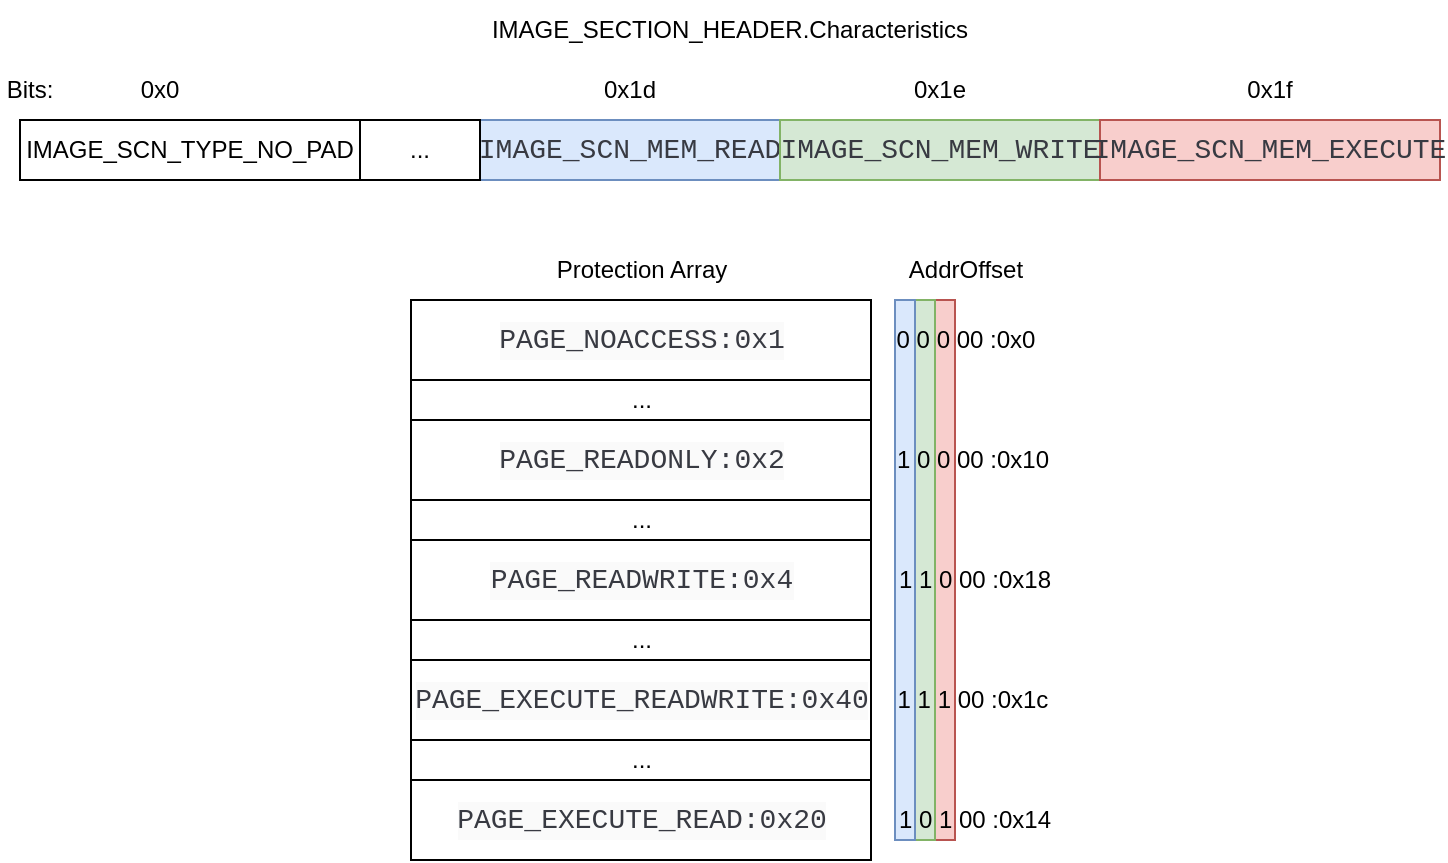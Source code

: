 <mxfile version="22.1.7" type="onedrive">
  <diagram name="Page-1" id="RVdfvZqQTUyCIhG_kKDa">
    <mxGraphModel grid="1" page="1" gridSize="10" guides="1" tooltips="1" connect="1" arrows="1" fold="1" pageScale="1" pageWidth="827" pageHeight="1169" math="0" shadow="0">
      <root>
        <mxCell id="0" />
        <mxCell id="1" parent="0" />
        <mxCell id="zs9eeuLA0aOkDHpI58jf-34" value="" style="rounded=0;whiteSpace=wrap;html=1;fillColor=#f8cecc;strokeColor=#b85450;" vertex="1" parent="1">
          <mxGeometry x="567.5" y="240" width="10" height="270" as="geometry" />
        </mxCell>
        <mxCell id="zs9eeuLA0aOkDHpI58jf-33" value="" style="rounded=0;whiteSpace=wrap;html=1;fillColor=#d5e8d4;strokeColor=#82b366;" vertex="1" parent="1">
          <mxGeometry x="557.5" y="240" width="10" height="270" as="geometry" />
        </mxCell>
        <mxCell id="zs9eeuLA0aOkDHpI58jf-32" value="" style="rounded=0;whiteSpace=wrap;html=1;fillColor=#dae8fc;strokeColor=#6c8ebf;" vertex="1" parent="1">
          <mxGeometry x="547.5" y="240" width="10" height="270" as="geometry" />
        </mxCell>
        <mxCell id="-8nP2gIb0oRymnTxciAP-14" value="IMAGE_SECTION_HEADER.Characteristics" style="text;html=1;strokeColor=none;fillColor=none;align=center;verticalAlign=middle;whiteSpace=wrap;rounded=0;" vertex="1" parent="1">
          <mxGeometry x="340" y="90" width="250" height="30" as="geometry" />
        </mxCell>
        <mxCell id="-8nP2gIb0oRymnTxciAP-16" value="0x1d" style="text;html=1;strokeColor=none;fillColor=none;align=center;verticalAlign=middle;whiteSpace=wrap;rounded=0;" vertex="1" parent="1">
          <mxGeometry x="385" y="120" width="60" height="30" as="geometry" />
        </mxCell>
        <mxCell id="-8nP2gIb0oRymnTxciAP-17" value="0x1e" style="text;html=1;strokeColor=none;fillColor=none;align=center;verticalAlign=middle;whiteSpace=wrap;rounded=0;" vertex="1" parent="1">
          <mxGeometry x="540" y="120" width="60" height="30" as="geometry" />
        </mxCell>
        <mxCell id="-8nP2gIb0oRymnTxciAP-18" value="0x0" style="text;html=1;strokeColor=none;fillColor=none;align=center;verticalAlign=middle;whiteSpace=wrap;rounded=0;" vertex="1" parent="1">
          <mxGeometry x="150" y="120" width="60" height="30" as="geometry" />
        </mxCell>
        <mxCell id="zs9eeuLA0aOkDHpI58jf-1" value="Bits:" style="text;html=1;strokeColor=none;fillColor=none;align=center;verticalAlign=middle;whiteSpace=wrap;rounded=0;" vertex="1" parent="1">
          <mxGeometry x="100" y="120" width="30" height="30" as="geometry" />
        </mxCell>
        <mxCell id="zs9eeuLA0aOkDHpI58jf-5" value="0x1f" style="text;html=1;strokeColor=none;fillColor=none;align=center;verticalAlign=middle;whiteSpace=wrap;rounded=0;" vertex="1" parent="1">
          <mxGeometry x="705" y="120" width="60" height="30" as="geometry" />
        </mxCell>
        <mxCell id="zs9eeuLA0aOkDHpI58jf-11" value="&lt;div style=&quot;color: rgb(56, 58, 66); background-color: rgb(250, 250, 250); font-family: Consolas, &amp;quot;Courier New&amp;quot;, monospace; font-size: 14px; line-height: 19px;&quot;&gt;PAGE_NOACCESS:0x1&lt;/div&gt;" style="rounded=0;whiteSpace=wrap;html=1;" vertex="1" parent="1">
          <mxGeometry x="305.5" y="240" width="230" height="40" as="geometry" />
        </mxCell>
        <mxCell id="zs9eeuLA0aOkDHpI58jf-12" value="AddrOffset" style="text;html=1;strokeColor=none;fillColor=none;align=center;verticalAlign=middle;whiteSpace=wrap;rounded=0;" vertex="1" parent="1">
          <mxGeometry x="553" y="210" width="60" height="30" as="geometry" />
        </mxCell>
        <mxCell id="zs9eeuLA0aOkDHpI58jf-13" value="0 0 0 00 :0x0" style="text;html=1;strokeColor=none;fillColor=none;align=center;verticalAlign=middle;whiteSpace=wrap;rounded=0;" vertex="1" parent="1">
          <mxGeometry x="538" y="245" width="90" height="30" as="geometry" />
        </mxCell>
        <mxCell id="zs9eeuLA0aOkDHpI58jf-14" value="1 0 0 00 :0x10" style="text;html=1;strokeColor=none;fillColor=none;align=center;verticalAlign=middle;whiteSpace=wrap;rounded=0;" vertex="1" parent="1">
          <mxGeometry x="539" y="305" width="95" height="30" as="geometry" />
        </mxCell>
        <mxCell id="zs9eeuLA0aOkDHpI58jf-16" value="..." style="rounded=0;whiteSpace=wrap;html=1;container=0;" vertex="1" parent="1">
          <mxGeometry x="305.5" y="280" width="230" height="20" as="geometry" />
        </mxCell>
        <mxCell id="zs9eeuLA0aOkDHpI58jf-17" value="&lt;div style=&quot;color: rgb(56, 58, 66); background-color: rgb(250, 250, 250); font-family: Consolas, &amp;quot;Courier New&amp;quot;, monospace; font-size: 14px; line-height: 19px;&quot;&gt;&lt;div style=&quot;line-height: 19px;&quot;&gt;PAGE_READONLY:0x2&lt;/div&gt;&lt;/div&gt;" style="rounded=0;whiteSpace=wrap;html=1;" vertex="1" parent="1">
          <mxGeometry x="305.5" y="300" width="230" height="40" as="geometry" />
        </mxCell>
        <mxCell id="zs9eeuLA0aOkDHpI58jf-18" value="&lt;div style=&quot;color: rgb(56, 58, 66); background-color: rgb(250, 250, 250); font-family: Consolas, &amp;quot;Courier New&amp;quot;, monospace; font-size: 14px; line-height: 19px;&quot;&gt;&lt;div style=&quot;line-height: 19px;&quot;&gt;PAGE_READWRITE:0x4&lt;/div&gt;&lt;/div&gt;" style="rounded=0;whiteSpace=wrap;html=1;" vertex="1" parent="1">
          <mxGeometry x="305.5" y="360" width="230" height="40" as="geometry" />
        </mxCell>
        <mxCell id="zs9eeuLA0aOkDHpI58jf-20" value="..." style="rounded=0;whiteSpace=wrap;html=1;container=0;" vertex="1" parent="1">
          <mxGeometry x="305.5" y="340" width="230" height="20" as="geometry" />
        </mxCell>
        <mxCell id="zs9eeuLA0aOkDHpI58jf-22" value="1 1 0 00 :0x18" style="text;html=1;strokeColor=none;fillColor=none;align=center;verticalAlign=middle;whiteSpace=wrap;rounded=0;" vertex="1" parent="1">
          <mxGeometry x="539.5" y="365" width="95" height="30" as="geometry" />
        </mxCell>
        <mxCell id="zs9eeuLA0aOkDHpI58jf-23" value="..." style="rounded=0;whiteSpace=wrap;html=1;container=0;" vertex="1" parent="1">
          <mxGeometry x="305.5" y="400" width="230" height="20" as="geometry" />
        </mxCell>
        <mxCell id="zs9eeuLA0aOkDHpI58jf-25" value="&lt;div style=&quot;color: rgb(56, 58, 66); background-color: rgb(250, 250, 250); font-family: Consolas, &amp;quot;Courier New&amp;quot;, monospace; font-size: 14px; line-height: 19px;&quot;&gt;&lt;div style=&quot;line-height: 19px;&quot;&gt;&lt;div style=&quot;line-height: 19px;&quot;&gt;PAGE_EXECUTE_READWRITE:0x40&lt;/div&gt;&lt;/div&gt;&lt;/div&gt;" style="rounded=0;whiteSpace=wrap;html=1;" vertex="1" parent="1">
          <mxGeometry x="305.5" y="420" width="230" height="40" as="geometry" />
        </mxCell>
        <mxCell id="zs9eeuLA0aOkDHpI58jf-26" value="Protection Array" style="text;html=1;strokeColor=none;fillColor=none;align=center;verticalAlign=middle;whiteSpace=wrap;rounded=0;" vertex="1" parent="1">
          <mxGeometry x="295.5" y="210" width="250" height="30" as="geometry" />
        </mxCell>
        <mxCell id="zs9eeuLA0aOkDHpI58jf-27" value="1 1 1 00 :0x1c" style="text;html=1;strokeColor=none;fillColor=none;align=center;verticalAlign=middle;whiteSpace=wrap;rounded=0;" vertex="1" parent="1">
          <mxGeometry x="538.5" y="425" width="95" height="30" as="geometry" />
        </mxCell>
        <mxCell id="zs9eeuLA0aOkDHpI58jf-28" value="..." style="rounded=0;whiteSpace=wrap;html=1;container=0;" vertex="1" parent="1">
          <mxGeometry x="305.5" y="460" width="230" height="20" as="geometry" />
        </mxCell>
        <mxCell id="zs9eeuLA0aOkDHpI58jf-29" value="&lt;div style=&quot;color: rgb(56, 58, 66); background-color: rgb(250, 250, 250); font-family: Consolas, &amp;quot;Courier New&amp;quot;, monospace; font-size: 14px; line-height: 19px;&quot;&gt;&lt;div style=&quot;line-height: 19px;&quot;&gt;&lt;div style=&quot;line-height: 19px;&quot;&gt;PAGE_EXECUTE_READ:0x20&lt;/div&gt;&lt;/div&gt;&lt;/div&gt;" style="rounded=0;whiteSpace=wrap;html=1;" vertex="1" parent="1">
          <mxGeometry x="305.5" y="480" width="230" height="40" as="geometry" />
        </mxCell>
        <mxCell id="zs9eeuLA0aOkDHpI58jf-30" value="1 0 1 00 :0x14" style="text;html=1;strokeColor=none;fillColor=none;align=center;verticalAlign=middle;whiteSpace=wrap;rounded=0;" vertex="1" parent="1">
          <mxGeometry x="539.5" y="485" width="95" height="30" as="geometry" />
        </mxCell>
        <mxCell id="zs9eeuLA0aOkDHpI58jf-35" value="" style="group" connectable="0" vertex="1" parent="1">
          <mxGeometry x="110" y="150" width="710" height="30" as="geometry" />
        </mxCell>
        <mxCell id="-8nP2gIb0oRymnTxciAP-2" value="IMAGE_SCN_TYPE_NO_PAD" style="rounded=0;whiteSpace=wrap;html=1;container=0;" vertex="1" parent="zs9eeuLA0aOkDHpI58jf-35">
          <mxGeometry width="170" height="30" as="geometry" />
        </mxCell>
        <mxCell id="-8nP2gIb0oRymnTxciAP-4" value="&lt;div style=&quot;color: rgb(56, 58, 66); font-family: Consolas, &amp;quot;Courier New&amp;quot;, monospace; font-size: 14px; line-height: 19px;&quot;&gt;IMAGE_SCN_MEM_READ&lt;/div&gt;" style="rounded=0;whiteSpace=wrap;html=1;container=0;fillColor=#dae8fc;strokeColor=#6c8ebf;" vertex="1" parent="zs9eeuLA0aOkDHpI58jf-35">
          <mxGeometry x="230" width="150" height="30" as="geometry" />
        </mxCell>
        <mxCell id="zs9eeuLA0aOkDHpI58jf-2" value="&lt;div style=&quot;color: rgb(56, 58, 66); font-family: Consolas, &amp;quot;Courier New&amp;quot;, monospace; font-size: 14px; line-height: 19px;&quot;&gt;IMAGE_SCN_MEM_WRITE&lt;/div&gt;" style="rounded=0;whiteSpace=wrap;html=1;container=0;fillColor=#d5e8d4;strokeColor=#82b366;" vertex="1" parent="zs9eeuLA0aOkDHpI58jf-35">
          <mxGeometry x="380" width="160" height="30" as="geometry" />
        </mxCell>
        <mxCell id="zs9eeuLA0aOkDHpI58jf-4" value="&lt;div style=&quot;color: rgb(56, 58, 66); font-family: Consolas, &amp;quot;Courier New&amp;quot;, monospace; font-size: 14px; line-height: 19px;&quot;&gt;IMAGE_SCN_MEM_EXECUTE&lt;/div&gt;" style="rounded=0;whiteSpace=wrap;html=1;container=0;fillColor=#f8cecc;strokeColor=#b85450;" vertex="1" parent="zs9eeuLA0aOkDHpI58jf-35">
          <mxGeometry x="540" width="170" height="30" as="geometry" />
        </mxCell>
        <mxCell id="zs9eeuLA0aOkDHpI58jf-8" value="..." style="rounded=0;whiteSpace=wrap;html=1;container=0;" vertex="1" parent="zs9eeuLA0aOkDHpI58jf-35">
          <mxGeometry x="170" width="60" height="30" as="geometry" />
        </mxCell>
      </root>
    </mxGraphModel>
  </diagram>
</mxfile>
